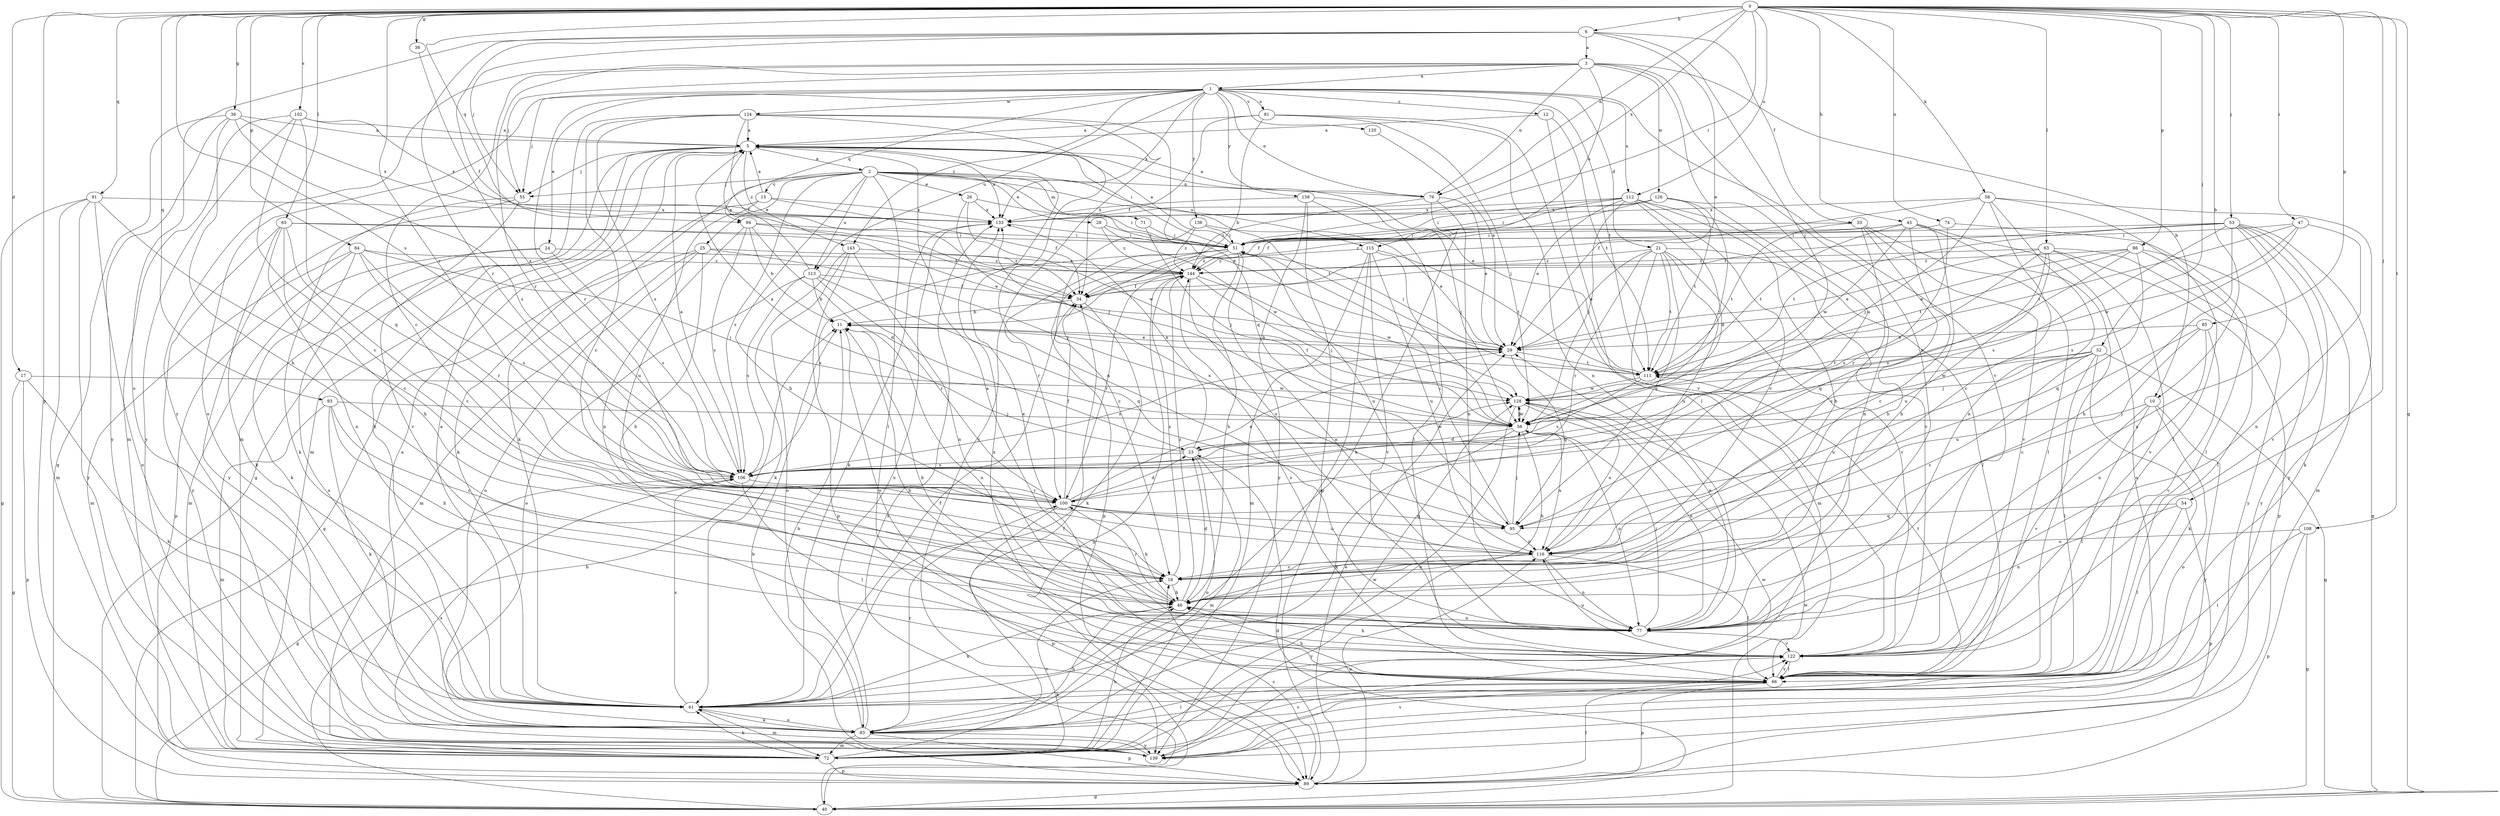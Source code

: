 strict digraph  {
0;
1;
2;
3;
5;
6;
10;
11;
12;
15;
16;
17;
21;
23;
24;
25;
26;
28;
29;
33;
34;
36;
38;
40;
45;
46;
47;
51;
52;
53;
54;
55;
56;
58;
61;
63;
65;
66;
71;
72;
74;
76;
77;
81;
83;
84;
85;
86;
89;
91;
93;
94;
95;
100;
102;
106;
108;
111;
112;
113;
115;
116;
120;
122;
124;
126;
128;
133;
136;
138;
139;
143;
144;
0 -> 6  [label=b];
0 -> 10  [label=b];
0 -> 17  [label=d];
0 -> 36  [label=g];
0 -> 38  [label=g];
0 -> 40  [label=g];
0 -> 45  [label=h];
0 -> 47  [label=i];
0 -> 51  [label=i];
0 -> 52  [label=j];
0 -> 53  [label=j];
0 -> 54  [label=j];
0 -> 58  [label=k];
0 -> 63  [label=l];
0 -> 65  [label=l];
0 -> 74  [label=n];
0 -> 76  [label=n];
0 -> 84  [label=p];
0 -> 85  [label=p];
0 -> 86  [label=p];
0 -> 89  [label=p];
0 -> 91  [label=q];
0 -> 93  [label=q];
0 -> 94  [label=q];
0 -> 100  [label=r];
0 -> 102  [label=s];
0 -> 106  [label=s];
0 -> 108  [label=t];
0 -> 112  [label=u];
0 -> 133  [label=x];
1 -> 12  [label=c];
1 -> 21  [label=d];
1 -> 24  [label=e];
1 -> 55  [label=j];
1 -> 76  [label=n];
1 -> 81  [label=o];
1 -> 83  [label=o];
1 -> 94  [label=q];
1 -> 100  [label=r];
1 -> 111  [label=t];
1 -> 112  [label=u];
1 -> 113  [label=u];
1 -> 120  [label=v];
1 -> 122  [label=v];
1 -> 124  [label=w];
1 -> 133  [label=x];
1 -> 136  [label=y];
1 -> 138  [label=y];
1 -> 143  [label=z];
2 -> 15  [label=c];
2 -> 25  [label=e];
2 -> 26  [label=e];
2 -> 28  [label=e];
2 -> 29  [label=e];
2 -> 46  [label=h];
2 -> 55  [label=j];
2 -> 61  [label=k];
2 -> 66  [label=l];
2 -> 71  [label=m];
2 -> 76  [label=n];
2 -> 106  [label=s];
2 -> 111  [label=t];
2 -> 113  [label=u];
2 -> 115  [label=u];
3 -> 1  [label=a];
3 -> 10  [label=b];
3 -> 16  [label=c];
3 -> 55  [label=j];
3 -> 76  [label=n];
3 -> 77  [label=n];
3 -> 100  [label=r];
3 -> 115  [label=u];
3 -> 116  [label=u];
3 -> 126  [label=w];
3 -> 139  [label=y];
5 -> 2  [label=a];
5 -> 40  [label=g];
5 -> 51  [label=i];
5 -> 55  [label=j];
5 -> 61  [label=k];
5 -> 72  [label=m];
5 -> 133  [label=x];
5 -> 143  [label=z];
6 -> 3  [label=a];
6 -> 29  [label=e];
6 -> 33  [label=f];
6 -> 34  [label=f];
6 -> 55  [label=j];
6 -> 56  [label=j];
6 -> 83  [label=o];
6 -> 100  [label=r];
10 -> 56  [label=j];
10 -> 66  [label=l];
10 -> 83  [label=o];
10 -> 122  [label=v];
10 -> 139  [label=y];
11 -> 29  [label=e];
11 -> 77  [label=n];
11 -> 111  [label=t];
11 -> 122  [label=v];
12 -> 5  [label=a];
12 -> 111  [label=t];
12 -> 122  [label=v];
15 -> 5  [label=a];
15 -> 34  [label=f];
15 -> 61  [label=k];
15 -> 116  [label=u];
15 -> 133  [label=x];
16 -> 46  [label=h];
16 -> 144  [label=z];
17 -> 40  [label=g];
17 -> 61  [label=k];
17 -> 89  [label=p];
17 -> 128  [label=w];
21 -> 29  [label=e];
21 -> 66  [label=l];
21 -> 72  [label=m];
21 -> 95  [label=q];
21 -> 100  [label=r];
21 -> 111  [label=t];
21 -> 116  [label=u];
21 -> 122  [label=v];
21 -> 144  [label=z];
23 -> 5  [label=a];
23 -> 72  [label=m];
23 -> 83  [label=o];
23 -> 106  [label=s];
23 -> 128  [label=w];
23 -> 133  [label=x];
24 -> 72  [label=m];
24 -> 83  [label=o];
24 -> 106  [label=s];
24 -> 144  [label=z];
25 -> 40  [label=g];
25 -> 46  [label=h];
25 -> 56  [label=j];
25 -> 72  [label=m];
25 -> 83  [label=o];
25 -> 144  [label=z];
26 -> 51  [label=i];
26 -> 56  [label=j];
26 -> 128  [label=w];
26 -> 133  [label=x];
28 -> 51  [label=i];
28 -> 128  [label=w];
28 -> 144  [label=z];
29 -> 11  [label=b];
29 -> 51  [label=i];
29 -> 95  [label=q];
29 -> 106  [label=s];
29 -> 111  [label=t];
33 -> 16  [label=c];
33 -> 46  [label=h];
33 -> 51  [label=i];
33 -> 66  [label=l];
33 -> 111  [label=t];
33 -> 122  [label=v];
34 -> 11  [label=b];
34 -> 61  [label=k];
36 -> 5  [label=a];
36 -> 40  [label=g];
36 -> 46  [label=h];
36 -> 106  [label=s];
36 -> 133  [label=x];
36 -> 139  [label=y];
38 -> 106  [label=s];
40 -> 11  [label=b];
40 -> 23  [label=d];
40 -> 128  [label=w];
40 -> 133  [label=x];
45 -> 16  [label=c];
45 -> 46  [label=h];
45 -> 51  [label=i];
45 -> 66  [label=l];
45 -> 83  [label=o];
45 -> 111  [label=t];
45 -> 128  [label=w];
45 -> 144  [label=z];
46 -> 23  [label=d];
46 -> 61  [label=k];
46 -> 77  [label=n];
46 -> 100  [label=r];
46 -> 144  [label=z];
47 -> 51  [label=i];
47 -> 77  [label=n];
47 -> 106  [label=s];
47 -> 111  [label=t];
47 -> 128  [label=w];
51 -> 5  [label=a];
51 -> 46  [label=h];
51 -> 77  [label=n];
51 -> 89  [label=p];
51 -> 100  [label=r];
51 -> 106  [label=s];
51 -> 116  [label=u];
51 -> 144  [label=z];
52 -> 16  [label=c];
52 -> 40  [label=g];
52 -> 56  [label=j];
52 -> 61  [label=k];
52 -> 66  [label=l];
52 -> 111  [label=t];
52 -> 116  [label=u];
52 -> 128  [label=w];
53 -> 34  [label=f];
53 -> 40  [label=g];
53 -> 46  [label=h];
53 -> 51  [label=i];
53 -> 61  [label=k];
53 -> 72  [label=m];
53 -> 77  [label=n];
53 -> 106  [label=s];
53 -> 111  [label=t];
53 -> 122  [label=v];
54 -> 66  [label=l];
54 -> 77  [label=n];
54 -> 89  [label=p];
54 -> 95  [label=q];
55 -> 61  [label=k];
55 -> 122  [label=v];
55 -> 139  [label=y];
56 -> 23  [label=d];
56 -> 46  [label=h];
56 -> 61  [label=k];
56 -> 77  [label=n];
56 -> 116  [label=u];
56 -> 128  [label=w];
58 -> 16  [label=c];
58 -> 34  [label=f];
58 -> 56  [label=j];
58 -> 66  [label=l];
58 -> 77  [label=n];
58 -> 133  [label=x];
58 -> 139  [label=y];
61 -> 5  [label=a];
61 -> 34  [label=f];
61 -> 72  [label=m];
61 -> 83  [label=o];
61 -> 106  [label=s];
63 -> 29  [label=e];
63 -> 89  [label=p];
63 -> 95  [label=q];
63 -> 106  [label=s];
63 -> 116  [label=u];
63 -> 122  [label=v];
63 -> 139  [label=y];
63 -> 144  [label=z];
65 -> 16  [label=c];
65 -> 29  [label=e];
65 -> 46  [label=h];
65 -> 51  [label=i];
65 -> 61  [label=k];
65 -> 77  [label=n];
65 -> 139  [label=y];
66 -> 5  [label=a];
66 -> 46  [label=h];
66 -> 61  [label=k];
66 -> 89  [label=p];
66 -> 111  [label=t];
66 -> 122  [label=v];
66 -> 133  [label=x];
66 -> 144  [label=z];
71 -> 51  [label=i];
71 -> 56  [label=j];
72 -> 16  [label=c];
72 -> 34  [label=f];
72 -> 46  [label=h];
72 -> 61  [label=k];
72 -> 89  [label=p];
72 -> 122  [label=v];
72 -> 128  [label=w];
74 -> 51  [label=i];
74 -> 66  [label=l];
74 -> 100  [label=r];
76 -> 5  [label=a];
76 -> 29  [label=e];
76 -> 61  [label=k];
76 -> 77  [label=n];
76 -> 144  [label=z];
77 -> 5  [label=a];
77 -> 11  [label=b];
77 -> 29  [label=e];
77 -> 56  [label=j];
77 -> 122  [label=v];
81 -> 5  [label=a];
81 -> 11  [label=b];
81 -> 34  [label=f];
81 -> 56  [label=j];
81 -> 66  [label=l];
81 -> 77  [label=n];
83 -> 11  [label=b];
83 -> 46  [label=h];
83 -> 61  [label=k];
83 -> 66  [label=l];
83 -> 72  [label=m];
83 -> 89  [label=p];
83 -> 100  [label=r];
83 -> 133  [label=x];
83 -> 139  [label=y];
84 -> 56  [label=j];
84 -> 61  [label=k];
84 -> 72  [label=m];
84 -> 89  [label=p];
84 -> 100  [label=r];
84 -> 106  [label=s];
84 -> 144  [label=z];
85 -> 16  [label=c];
85 -> 29  [label=e];
85 -> 77  [label=n];
85 -> 116  [label=u];
85 -> 122  [label=v];
86 -> 29  [label=e];
86 -> 66  [label=l];
86 -> 95  [label=q];
86 -> 106  [label=s];
86 -> 111  [label=t];
86 -> 139  [label=y];
86 -> 144  [label=z];
89 -> 11  [label=b];
89 -> 16  [label=c];
89 -> 29  [label=e];
89 -> 40  [label=g];
89 -> 66  [label=l];
89 -> 116  [label=u];
91 -> 16  [label=c];
91 -> 40  [label=g];
91 -> 72  [label=m];
91 -> 83  [label=o];
91 -> 133  [label=x];
91 -> 139  [label=y];
93 -> 16  [label=c];
93 -> 46  [label=h];
93 -> 56  [label=j];
93 -> 61  [label=k];
93 -> 72  [label=m];
94 -> 11  [label=b];
94 -> 23  [label=d];
94 -> 34  [label=f];
94 -> 51  [label=i];
94 -> 77  [label=n];
94 -> 106  [label=s];
95 -> 51  [label=i];
95 -> 56  [label=j];
95 -> 116  [label=u];
95 -> 133  [label=x];
100 -> 23  [label=d];
100 -> 29  [label=e];
100 -> 34  [label=f];
100 -> 46  [label=h];
100 -> 89  [label=p];
100 -> 95  [label=q];
100 -> 116  [label=u];
102 -> 5  [label=a];
102 -> 16  [label=c];
102 -> 72  [label=m];
102 -> 95  [label=q];
102 -> 133  [label=x];
102 -> 139  [label=y];
106 -> 5  [label=a];
106 -> 40  [label=g];
106 -> 66  [label=l];
106 -> 100  [label=r];
108 -> 40  [label=g];
108 -> 66  [label=l];
108 -> 89  [label=p];
108 -> 116  [label=u];
111 -> 5  [label=a];
111 -> 106  [label=s];
111 -> 128  [label=w];
112 -> 16  [label=c];
112 -> 23  [label=d];
112 -> 29  [label=e];
112 -> 34  [label=f];
112 -> 46  [label=h];
112 -> 51  [label=i];
112 -> 56  [label=j];
112 -> 122  [label=v];
112 -> 133  [label=x];
113 -> 5  [label=a];
113 -> 11  [label=b];
113 -> 34  [label=f];
113 -> 83  [label=o];
113 -> 95  [label=q];
113 -> 100  [label=r];
113 -> 106  [label=s];
115 -> 56  [label=j];
115 -> 72  [label=m];
115 -> 83  [label=o];
115 -> 111  [label=t];
115 -> 116  [label=u];
115 -> 122  [label=v];
115 -> 144  [label=z];
116 -> 16  [label=c];
116 -> 66  [label=l];
116 -> 77  [label=n];
116 -> 139  [label=y];
120 -> 29  [label=e];
122 -> 11  [label=b];
122 -> 46  [label=h];
122 -> 66  [label=l];
122 -> 116  [label=u];
124 -> 5  [label=a];
124 -> 16  [label=c];
124 -> 34  [label=f];
124 -> 72  [label=m];
124 -> 77  [label=n];
124 -> 95  [label=q];
124 -> 106  [label=s];
124 -> 139  [label=y];
126 -> 34  [label=f];
126 -> 51  [label=i];
126 -> 56  [label=j];
126 -> 77  [label=n];
126 -> 111  [label=t];
126 -> 133  [label=x];
128 -> 56  [label=j];
128 -> 77  [label=n];
128 -> 83  [label=o];
128 -> 116  [label=u];
133 -> 51  [label=i];
133 -> 61  [label=k];
136 -> 16  [label=c];
136 -> 29  [label=e];
136 -> 51  [label=i];
136 -> 144  [label=z];
138 -> 56  [label=j];
138 -> 66  [label=l];
138 -> 89  [label=p];
138 -> 133  [label=x];
138 -> 139  [label=y];
139 -> 5  [label=a];
139 -> 106  [label=s];
139 -> 122  [label=v];
139 -> 128  [label=w];
143 -> 61  [label=k];
143 -> 77  [label=n];
143 -> 83  [label=o];
143 -> 89  [label=p];
143 -> 144  [label=z];
144 -> 34  [label=f];
144 -> 40  [label=g];
144 -> 56  [label=j];
144 -> 100  [label=r];
144 -> 116  [label=u];
144 -> 128  [label=w];
}
